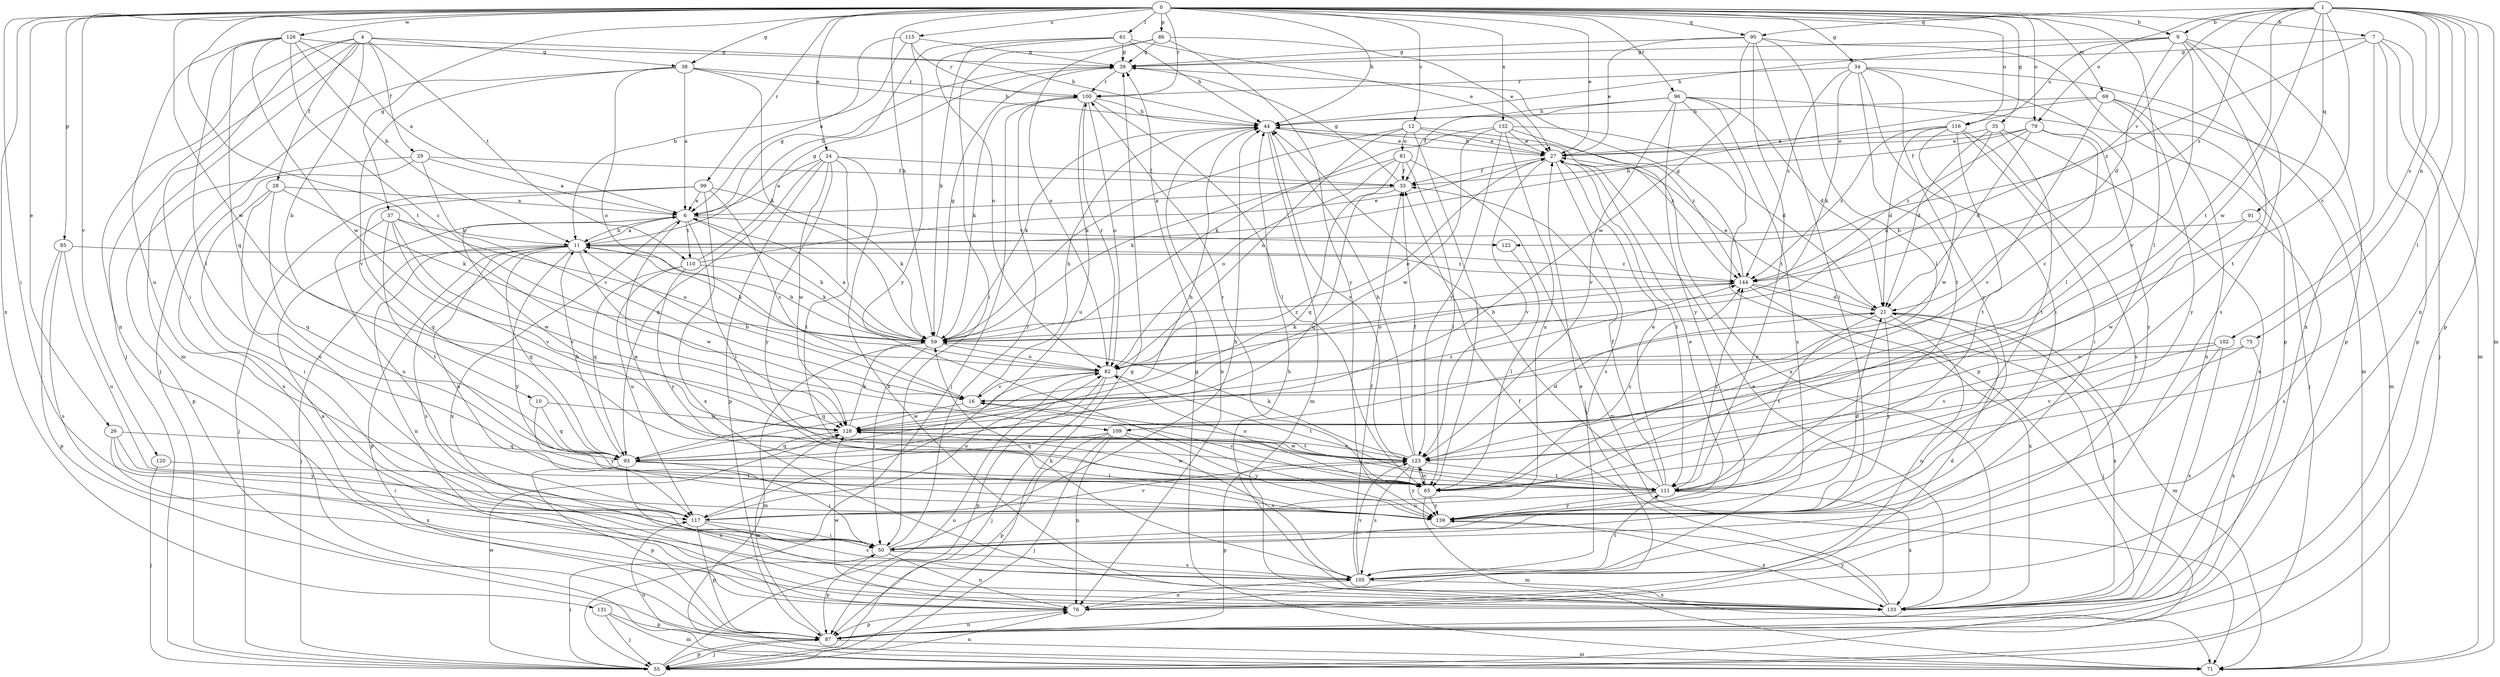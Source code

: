 strict digraph  {
0;
1;
4;
6;
7;
9;
10;
11;
12;
16;
21;
24;
26;
27;
28;
29;
33;
34;
35;
37;
38;
39;
44;
50;
55;
59;
61;
65;
69;
71;
75;
76;
79;
81;
82;
85;
86;
87;
90;
91;
93;
96;
99;
100;
102;
105;
109;
110;
111;
115;
116;
117;
120;
122;
123;
126;
128;
131;
132;
133;
139;
144;
0 -> 7  [label=b];
0 -> 9  [label=b];
0 -> 12  [label=c];
0 -> 24  [label=e];
0 -> 26  [label=e];
0 -> 27  [label=e];
0 -> 34  [label=g];
0 -> 35  [label=g];
0 -> 37  [label=g];
0 -> 38  [label=g];
0 -> 44  [label=h];
0 -> 50  [label=i];
0 -> 59  [label=k];
0 -> 61  [label=l];
0 -> 65  [label=l];
0 -> 69  [label=m];
0 -> 79  [label=o];
0 -> 85  [label=p];
0 -> 86  [label=p];
0 -> 90  [label=q];
0 -> 96  [label=r];
0 -> 99  [label=r];
0 -> 100  [label=r];
0 -> 109  [label=t];
0 -> 115  [label=u];
0 -> 116  [label=u];
0 -> 120  [label=v];
0 -> 126  [label=w];
0 -> 128  [label=w];
0 -> 131  [label=x];
0 -> 132  [label=x];
1 -> 9  [label=b];
1 -> 16  [label=c];
1 -> 65  [label=l];
1 -> 71  [label=m];
1 -> 75  [label=n];
1 -> 76  [label=n];
1 -> 79  [label=o];
1 -> 87  [label=p];
1 -> 90  [label=q];
1 -> 91  [label=q];
1 -> 102  [label=s];
1 -> 109  [label=t];
1 -> 122  [label=v];
1 -> 128  [label=w];
1 -> 144  [label=z];
4 -> 10  [label=b];
4 -> 28  [label=f];
4 -> 29  [label=f];
4 -> 38  [label=g];
4 -> 44  [label=h];
4 -> 50  [label=i];
4 -> 55  [label=j];
4 -> 71  [label=m];
4 -> 76  [label=n];
4 -> 110  [label=t];
6 -> 11  [label=b];
6 -> 39  [label=g];
6 -> 59  [label=k];
6 -> 65  [label=l];
6 -> 110  [label=t];
6 -> 122  [label=v];
6 -> 123  [label=v];
6 -> 133  [label=x];
7 -> 39  [label=g];
7 -> 55  [label=j];
7 -> 71  [label=m];
7 -> 87  [label=p];
7 -> 133  [label=x];
7 -> 144  [label=z];
9 -> 21  [label=d];
9 -> 39  [label=g];
9 -> 44  [label=h];
9 -> 87  [label=p];
9 -> 105  [label=s];
9 -> 111  [label=t];
9 -> 116  [label=u];
9 -> 123  [label=v];
10 -> 93  [label=q];
10 -> 128  [label=w];
10 -> 139  [label=y];
11 -> 6  [label=a];
11 -> 55  [label=j];
11 -> 59  [label=k];
11 -> 76  [label=n];
11 -> 87  [label=p];
11 -> 93  [label=q];
11 -> 105  [label=s];
11 -> 117  [label=u];
11 -> 128  [label=w];
11 -> 139  [label=y];
11 -> 144  [label=z];
12 -> 27  [label=e];
12 -> 59  [label=k];
12 -> 65  [label=l];
12 -> 81  [label=o];
12 -> 82  [label=o];
12 -> 144  [label=z];
16 -> 11  [label=b];
16 -> 44  [label=h];
16 -> 111  [label=t];
16 -> 128  [label=w];
21 -> 27  [label=e];
21 -> 59  [label=k];
21 -> 71  [label=m];
21 -> 76  [label=n];
21 -> 111  [label=t];
21 -> 133  [label=x];
21 -> 139  [label=y];
24 -> 6  [label=a];
24 -> 33  [label=f];
24 -> 87  [label=p];
24 -> 93  [label=q];
24 -> 111  [label=t];
24 -> 128  [label=w];
24 -> 133  [label=x];
24 -> 139  [label=y];
26 -> 50  [label=i];
26 -> 93  [label=q];
26 -> 133  [label=x];
26 -> 139  [label=y];
27 -> 33  [label=f];
27 -> 44  [label=h];
27 -> 105  [label=s];
27 -> 111  [label=t];
27 -> 123  [label=v];
28 -> 6  [label=a];
28 -> 50  [label=i];
28 -> 59  [label=k];
28 -> 93  [label=q];
28 -> 117  [label=u];
29 -> 6  [label=a];
29 -> 16  [label=c];
29 -> 33  [label=f];
29 -> 87  [label=p];
29 -> 133  [label=x];
33 -> 6  [label=a];
33 -> 39  [label=g];
33 -> 93  [label=q];
34 -> 50  [label=i];
34 -> 59  [label=k];
34 -> 65  [label=l];
34 -> 71  [label=m];
34 -> 100  [label=r];
34 -> 111  [label=t];
34 -> 139  [label=y];
34 -> 144  [label=z];
35 -> 21  [label=d];
35 -> 27  [label=e];
35 -> 59  [label=k];
35 -> 111  [label=t];
35 -> 133  [label=x];
37 -> 11  [label=b];
37 -> 82  [label=o];
37 -> 111  [label=t];
37 -> 117  [label=u];
37 -> 123  [label=v];
37 -> 128  [label=w];
38 -> 6  [label=a];
38 -> 44  [label=h];
38 -> 55  [label=j];
38 -> 59  [label=k];
38 -> 82  [label=o];
38 -> 100  [label=r];
38 -> 123  [label=v];
39 -> 100  [label=r];
44 -> 27  [label=e];
44 -> 59  [label=k];
44 -> 71  [label=m];
44 -> 76  [label=n];
44 -> 123  [label=v];
44 -> 144  [label=z];
50 -> 44  [label=h];
50 -> 76  [label=n];
50 -> 87  [label=p];
50 -> 100  [label=r];
50 -> 105  [label=s];
55 -> 39  [label=g];
55 -> 50  [label=i];
55 -> 76  [label=n];
55 -> 82  [label=o];
55 -> 87  [label=p];
55 -> 128  [label=w];
59 -> 6  [label=a];
59 -> 11  [label=b];
59 -> 39  [label=g];
59 -> 50  [label=i];
59 -> 71  [label=m];
59 -> 82  [label=o];
59 -> 144  [label=z];
61 -> 11  [label=b];
61 -> 27  [label=e];
61 -> 39  [label=g];
61 -> 44  [label=h];
61 -> 59  [label=k];
61 -> 82  [label=o];
65 -> 16  [label=c];
65 -> 71  [label=m];
65 -> 82  [label=o];
65 -> 100  [label=r];
65 -> 123  [label=v];
65 -> 128  [label=w];
65 -> 139  [label=y];
65 -> 144  [label=z];
69 -> 11  [label=b];
69 -> 44  [label=h];
69 -> 71  [label=m];
69 -> 123  [label=v];
69 -> 133  [label=x];
69 -> 139  [label=y];
71 -> 39  [label=g];
71 -> 117  [label=u];
75 -> 82  [label=o];
75 -> 123  [label=v];
75 -> 133  [label=x];
76 -> 6  [label=a];
76 -> 21  [label=d];
76 -> 27  [label=e];
76 -> 87  [label=p];
76 -> 128  [label=w];
79 -> 16  [label=c];
79 -> 21  [label=d];
79 -> 27  [label=e];
79 -> 33  [label=f];
79 -> 139  [label=y];
79 -> 144  [label=z];
81 -> 33  [label=f];
81 -> 59  [label=k];
81 -> 65  [label=l];
81 -> 71  [label=m];
81 -> 82  [label=o];
81 -> 93  [label=q];
82 -> 16  [label=c];
82 -> 27  [label=e];
82 -> 55  [label=j];
82 -> 87  [label=p];
82 -> 93  [label=q];
82 -> 100  [label=r];
82 -> 111  [label=t];
85 -> 87  [label=p];
85 -> 105  [label=s];
85 -> 117  [label=u];
85 -> 144  [label=z];
86 -> 27  [label=e];
86 -> 39  [label=g];
86 -> 50  [label=i];
86 -> 82  [label=o];
86 -> 139  [label=y];
87 -> 55  [label=j];
87 -> 71  [label=m];
87 -> 76  [label=n];
87 -> 128  [label=w];
90 -> 27  [label=e];
90 -> 39  [label=g];
90 -> 50  [label=i];
90 -> 65  [label=l];
90 -> 87  [label=p];
90 -> 111  [label=t];
90 -> 128  [label=w];
91 -> 11  [label=b];
91 -> 105  [label=s];
91 -> 128  [label=w];
93 -> 11  [label=b];
93 -> 44  [label=h];
93 -> 50  [label=i];
93 -> 65  [label=l];
93 -> 87  [label=p];
93 -> 133  [label=x];
96 -> 21  [label=d];
96 -> 33  [label=f];
96 -> 44  [label=h];
96 -> 55  [label=j];
96 -> 87  [label=p];
96 -> 105  [label=s];
96 -> 123  [label=v];
96 -> 139  [label=y];
99 -> 6  [label=a];
99 -> 16  [label=c];
99 -> 55  [label=j];
99 -> 59  [label=k];
99 -> 93  [label=q];
99 -> 133  [label=x];
100 -> 44  [label=h];
100 -> 55  [label=j];
100 -> 59  [label=k];
100 -> 65  [label=l];
100 -> 82  [label=o];
100 -> 117  [label=u];
102 -> 50  [label=i];
102 -> 82  [label=o];
102 -> 123  [label=v];
102 -> 133  [label=x];
105 -> 33  [label=f];
105 -> 59  [label=k];
105 -> 76  [label=n];
105 -> 111  [label=t];
105 -> 123  [label=v];
105 -> 133  [label=x];
109 -> 55  [label=j];
109 -> 76  [label=n];
109 -> 87  [label=p];
109 -> 93  [label=q];
109 -> 105  [label=s];
109 -> 139  [label=y];
110 -> 27  [label=e];
110 -> 39  [label=g];
110 -> 59  [label=k];
110 -> 93  [label=q];
110 -> 117  [label=u];
110 -> 139  [label=y];
111 -> 6  [label=a];
111 -> 27  [label=e];
111 -> 33  [label=f];
111 -> 44  [label=h];
111 -> 117  [label=u];
111 -> 133  [label=x];
111 -> 139  [label=y];
111 -> 144  [label=z];
115 -> 6  [label=a];
115 -> 11  [label=b];
115 -> 39  [label=g];
115 -> 100  [label=r];
115 -> 139  [label=y];
116 -> 21  [label=d];
116 -> 27  [label=e];
116 -> 50  [label=i];
116 -> 105  [label=s];
116 -> 111  [label=t];
116 -> 128  [label=w];
116 -> 144  [label=z];
117 -> 50  [label=i];
117 -> 82  [label=o];
117 -> 87  [label=p];
117 -> 105  [label=s];
117 -> 123  [label=v];
120 -> 55  [label=j];
120 -> 65  [label=l];
122 -> 65  [label=l];
123 -> 21  [label=d];
123 -> 33  [label=f];
123 -> 44  [label=h];
123 -> 59  [label=k];
123 -> 65  [label=l];
123 -> 87  [label=p];
123 -> 105  [label=s];
123 -> 111  [label=t];
123 -> 128  [label=w];
123 -> 139  [label=y];
126 -> 6  [label=a];
126 -> 11  [label=b];
126 -> 16  [label=c];
126 -> 39  [label=g];
126 -> 65  [label=l];
126 -> 93  [label=q];
126 -> 117  [label=u];
126 -> 128  [label=w];
128 -> 59  [label=k];
128 -> 93  [label=q];
128 -> 123  [label=v];
128 -> 144  [label=z];
131 -> 55  [label=j];
131 -> 71  [label=m];
131 -> 87  [label=p];
132 -> 21  [label=d];
132 -> 27  [label=e];
132 -> 59  [label=k];
132 -> 117  [label=u];
132 -> 123  [label=v];
132 -> 128  [label=w];
132 -> 133  [label=x];
133 -> 27  [label=e];
133 -> 33  [label=f];
133 -> 44  [label=h];
133 -> 139  [label=y];
139 -> 21  [label=d];
139 -> 27  [label=e];
139 -> 133  [label=x];
144 -> 21  [label=d];
144 -> 39  [label=g];
144 -> 55  [label=j];
144 -> 82  [label=o];
144 -> 133  [label=x];
}
